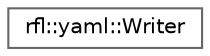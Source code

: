 digraph "类继承关系图"
{
 // LATEX_PDF_SIZE
  bgcolor="transparent";
  edge [fontname=Helvetica,fontsize=10,labelfontname=Helvetica,labelfontsize=10];
  node [fontname=Helvetica,fontsize=10,shape=box,height=0.2,width=0.4];
  rankdir="LR";
  Node0 [id="Node000000",label="rfl::yaml::Writer",height=0.2,width=0.4,color="grey40", fillcolor="white", style="filled",URL="$classrfl_1_1yaml_1_1_writer.html",tooltip=" "];
}

